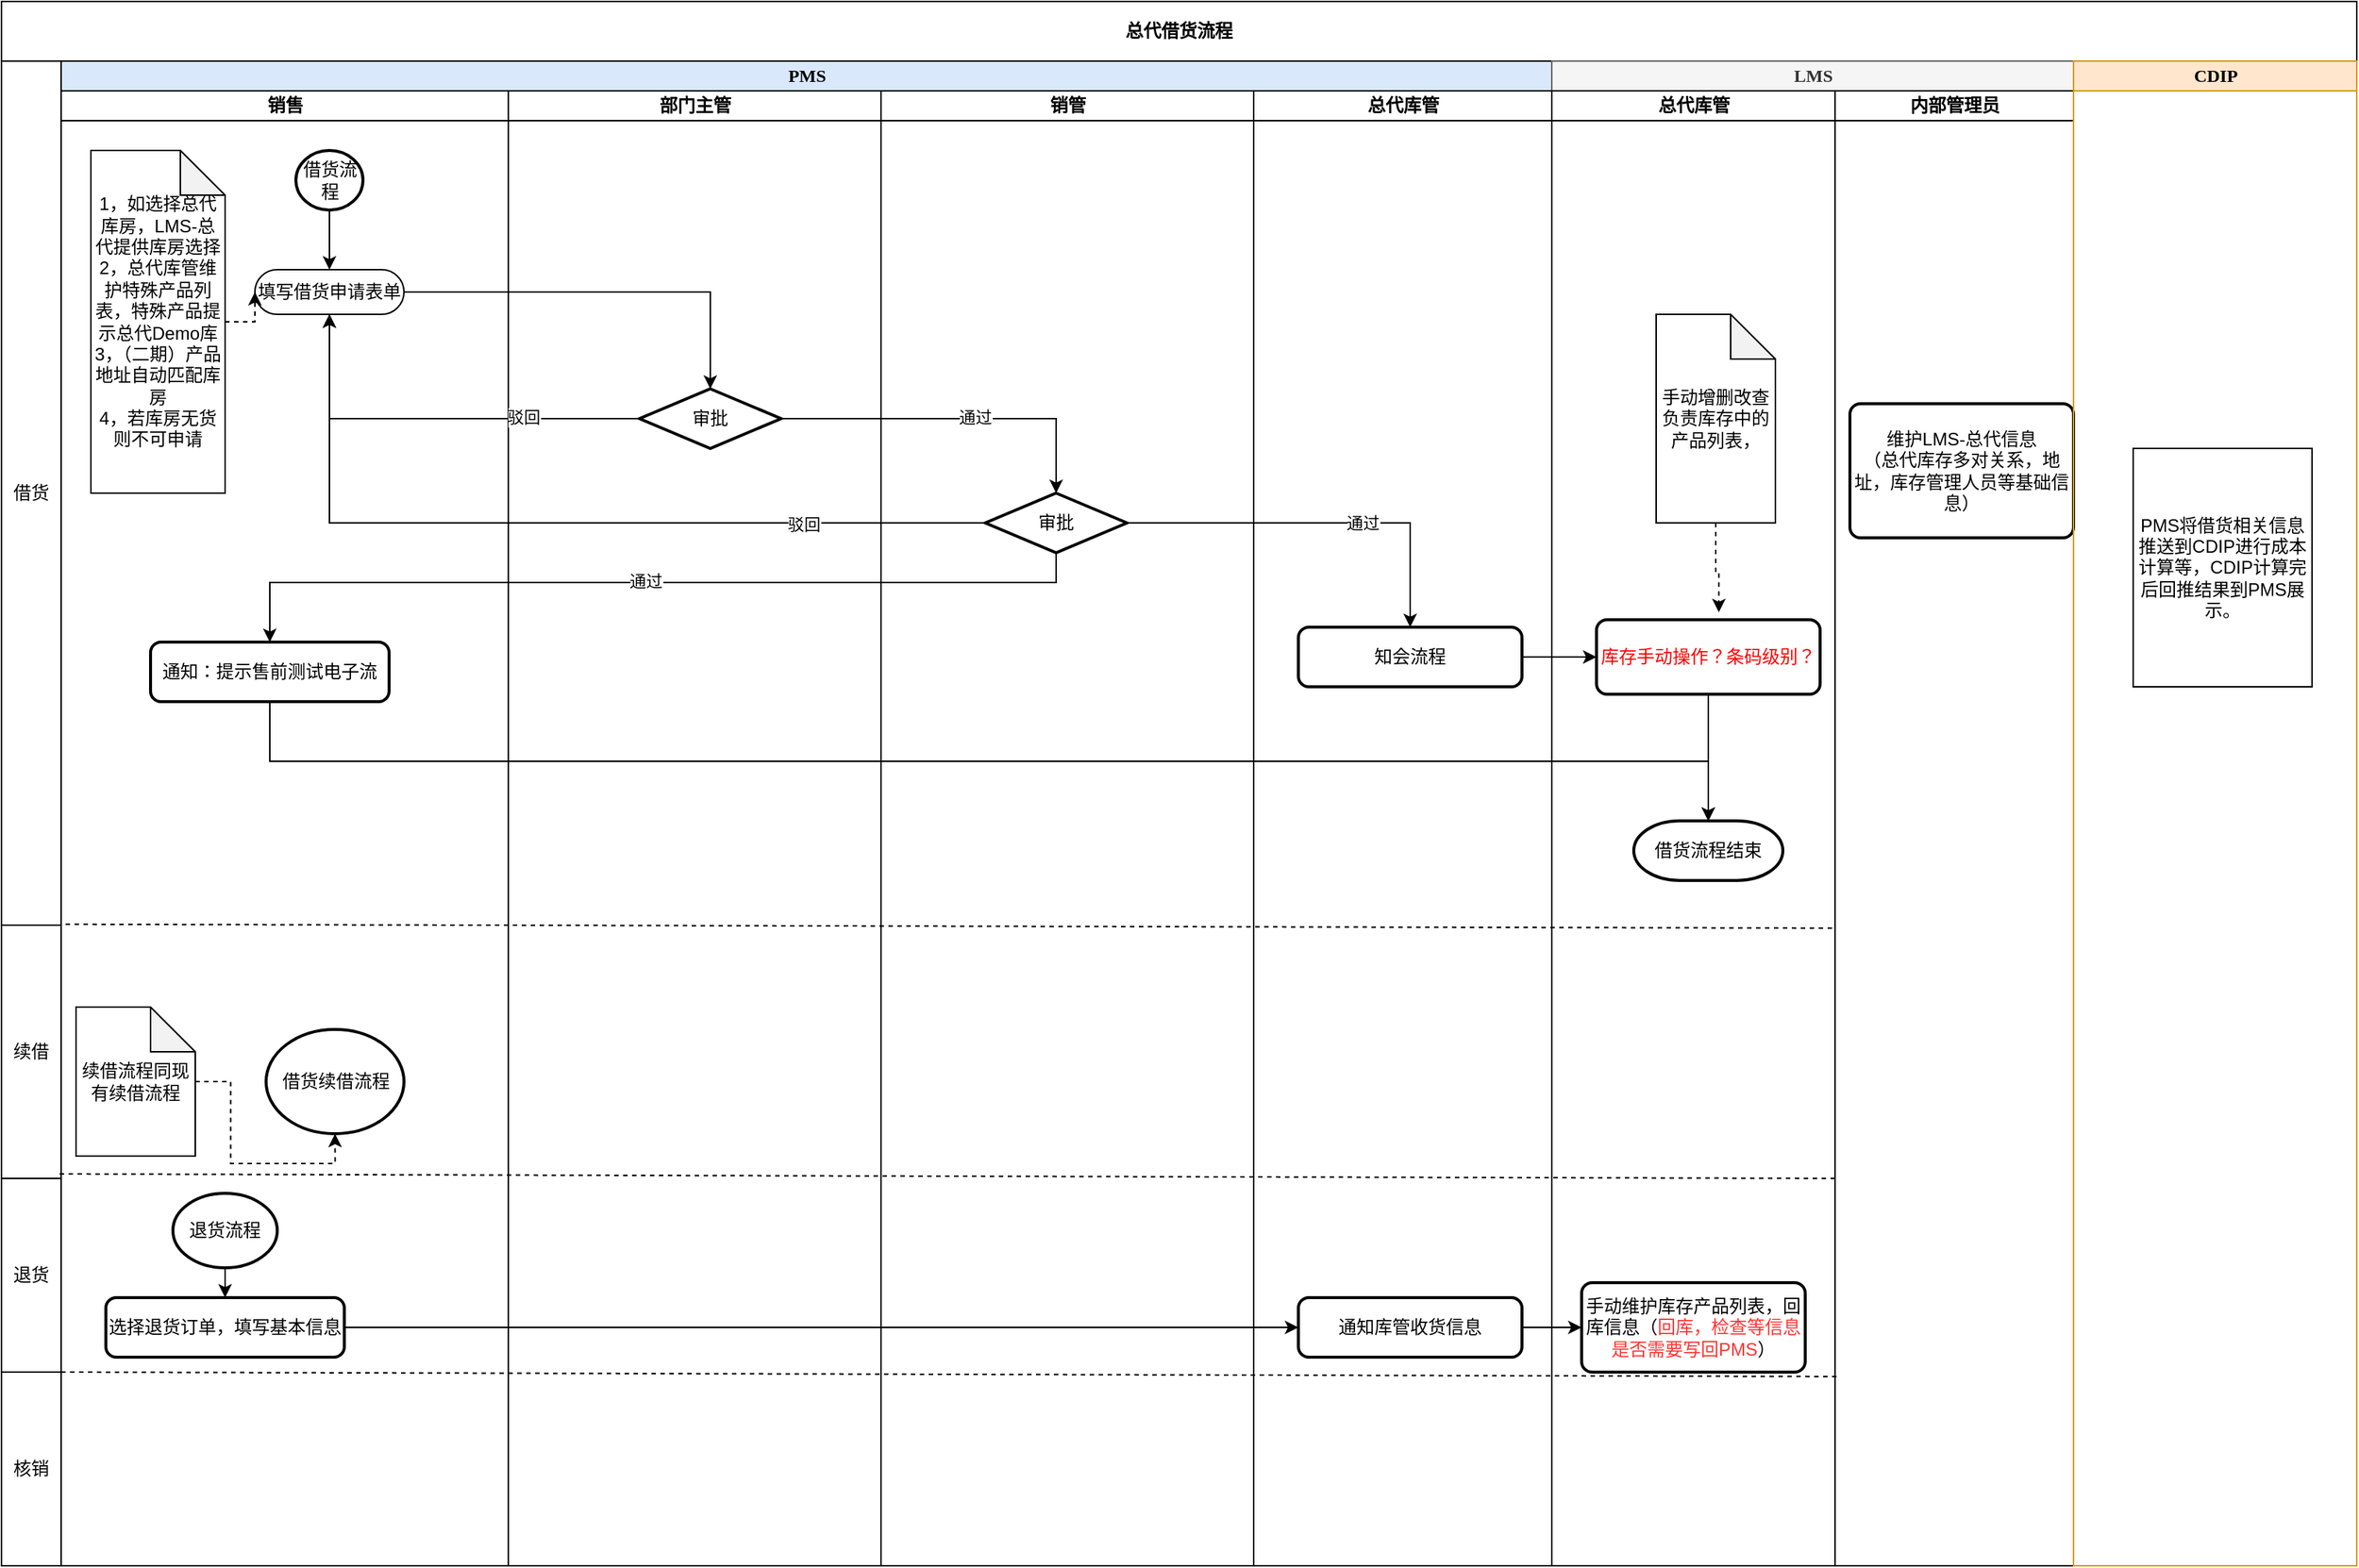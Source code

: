<mxfile version="13.9.9" type="github">
  <diagram name="Page-1" id="0783ab3e-0a74-02c8-0abd-f7b4e66b4bec">
    <mxGraphModel dx="1422" dy="1862" grid="1" gridSize="10" guides="1" tooltips="1" connect="1" arrows="1" fold="1" page="1" pageScale="1" pageWidth="850" pageHeight="1100" background="#ffffff" math="0" shadow="0">
      <root>
        <mxCell id="0" />
        <mxCell id="1" parent="0" />
        <mxCell id="1c1d494c118603dd-1" value="PMS" style="swimlane;html=1;childLayout=stackLayout;startSize=20;rounded=0;shadow=0;comic=0;labelBackgroundColor=none;strokeWidth=1;fontFamily=Verdana;fontSize=12;align=center;fillColor=#dae8fc;strokeColor=#6c8ebf;" parent="1" vertex="1">
          <mxGeometry x="40" y="20" width="1000" height="1010" as="geometry" />
        </mxCell>
        <mxCell id="1c1d494c118603dd-2" value="销售" style="swimlane;html=1;startSize=20;" parent="1c1d494c118603dd-1" vertex="1">
          <mxGeometry y="20" width="300" height="990" as="geometry" />
        </mxCell>
        <mxCell id="IT9iss0If3yiSqDpqN_8-192" style="edgeStyle=orthogonalEdgeStyle;rounded=0;orthogonalLoop=1;jettySize=auto;html=1;entryX=0.5;entryY=0;entryDx=0;entryDy=0;exitX=0.5;exitY=1;exitDx=0;exitDy=0;exitPerimeter=0;" edge="1" parent="1c1d494c118603dd-2" source="IT9iss0If3yiSqDpqN_8-204" target="IT9iss0If3yiSqDpqN_8-188">
          <mxGeometry relative="1" as="geometry">
            <mxPoint x="180" y="90" as="sourcePoint" />
          </mxGeometry>
        </mxCell>
        <mxCell id="IT9iss0If3yiSqDpqN_8-188" value="填写借货申请表单" style="rounded=1;whiteSpace=wrap;html=1;shadow=0;comic=0;labelBackgroundColor=none;strokeWidth=1;fontFamily=Verdana;fontSize=12;align=center;arcSize=50;" vertex="1" parent="1c1d494c118603dd-2">
          <mxGeometry x="130" y="120" width="100" height="30" as="geometry" />
        </mxCell>
        <mxCell id="IT9iss0If3yiSqDpqN_8-204" value="借货流程" style="strokeWidth=2;html=1;shape=mxgraph.flowchart.start_2;whiteSpace=wrap;" vertex="1" parent="1c1d494c118603dd-2">
          <mxGeometry x="157.5" y="40" width="45" height="40" as="geometry" />
        </mxCell>
        <mxCell id="IT9iss0If3yiSqDpqN_8-205" value="通知：提示售前测试电子流" style="rounded=1;whiteSpace=wrap;html=1;absoluteArcSize=1;arcSize=14;strokeWidth=2;" vertex="1" parent="1c1d494c118603dd-2">
          <mxGeometry x="60" y="370" width="160" height="40" as="geometry" />
        </mxCell>
        <mxCell id="IT9iss0If3yiSqDpqN_8-225" style="edgeStyle=orthogonalEdgeStyle;rounded=0;orthogonalLoop=1;jettySize=auto;html=1;entryX=0;entryY=0.5;entryDx=0;entryDy=0;dashed=1;" edge="1" parent="1c1d494c118603dd-2" source="IT9iss0If3yiSqDpqN_8-223" target="IT9iss0If3yiSqDpqN_8-188">
          <mxGeometry relative="1" as="geometry" />
        </mxCell>
        <mxCell id="IT9iss0If3yiSqDpqN_8-223" value="1，如选择总代库房，LMS-总代提供库房选择&lt;br&gt;2，总代库管维护特殊产品列表，特殊产品提示总代Demo库&lt;br&gt;3，（二期）产品地址自动匹配库房&lt;br&gt;4，若库房无货则不可申请" style="shape=note;whiteSpace=wrap;html=1;backgroundOutline=1;darkOpacity=0.05;" vertex="1" parent="1c1d494c118603dd-2">
          <mxGeometry x="20" y="40" width="90" height="230" as="geometry" />
        </mxCell>
        <mxCell id="IT9iss0If3yiSqDpqN_8-251" value="借货续借流程" style="strokeWidth=2;html=1;shape=mxgraph.flowchart.start_2;whiteSpace=wrap;" vertex="1" parent="1c1d494c118603dd-2">
          <mxGeometry x="137.5" y="630" width="92.5" height="70" as="geometry" />
        </mxCell>
        <mxCell id="IT9iss0If3yiSqDpqN_8-253" style="edgeStyle=orthogonalEdgeStyle;rounded=0;orthogonalLoop=1;jettySize=auto;html=1;entryX=0.5;entryY=1;entryDx=0;entryDy=0;entryPerimeter=0;dashed=1;" edge="1" parent="1c1d494c118603dd-2" source="IT9iss0If3yiSqDpqN_8-252" target="IT9iss0If3yiSqDpqN_8-251">
          <mxGeometry relative="1" as="geometry" />
        </mxCell>
        <mxCell id="IT9iss0If3yiSqDpqN_8-252" value="续借流程同现有续借流程" style="shape=note;whiteSpace=wrap;html=1;backgroundOutline=1;darkOpacity=0.05;" vertex="1" parent="1c1d494c118603dd-2">
          <mxGeometry x="10" y="615" width="80" height="100" as="geometry" />
        </mxCell>
        <mxCell id="IT9iss0If3yiSqDpqN_8-287" style="edgeStyle=orthogonalEdgeStyle;rounded=0;orthogonalLoop=1;jettySize=auto;html=1;entryX=0.5;entryY=0;entryDx=0;entryDy=0;" edge="1" parent="1c1d494c118603dd-2" source="IT9iss0If3yiSqDpqN_8-285" target="IT9iss0If3yiSqDpqN_8-286">
          <mxGeometry relative="1" as="geometry" />
        </mxCell>
        <mxCell id="IT9iss0If3yiSqDpqN_8-285" value="退货流程" style="strokeWidth=2;html=1;shape=mxgraph.flowchart.start_2;whiteSpace=wrap;" vertex="1" parent="1c1d494c118603dd-2">
          <mxGeometry x="75" y="740" width="70" height="50" as="geometry" />
        </mxCell>
        <mxCell id="IT9iss0If3yiSqDpqN_8-286" value="选择退货订单，填写基本信息" style="rounded=1;whiteSpace=wrap;html=1;absoluteArcSize=1;arcSize=14;strokeWidth=2;" vertex="1" parent="1c1d494c118603dd-2">
          <mxGeometry x="30" y="810" width="160" height="40" as="geometry" />
        </mxCell>
        <mxCell id="1c1d494c118603dd-3" value="部门主管" style="swimlane;html=1;startSize=20;" parent="1c1d494c118603dd-1" vertex="1">
          <mxGeometry x="300" y="20" width="250" height="990" as="geometry" />
        </mxCell>
        <mxCell id="IT9iss0If3yiSqDpqN_8-190" value="审批" style="strokeWidth=2;html=1;shape=mxgraph.flowchart.decision;whiteSpace=wrap;" vertex="1" parent="1c1d494c118603dd-3">
          <mxGeometry x="88" y="200" width="95" height="40" as="geometry" />
        </mxCell>
        <mxCell id="IT9iss0If3yiSqDpqN_8-284" value="" style="endArrow=none;html=1;exitX=0.975;exitY=-0.023;exitDx=0;exitDy=0;exitPerimeter=0;dashed=1;" edge="1" parent="1c1d494c118603dd-3">
          <mxGeometry width="50" height="50" relative="1" as="geometry">
            <mxPoint x="-300" y="860.0" as="sourcePoint" />
            <mxPoint x="891" y="862.99" as="targetPoint" />
          </mxGeometry>
        </mxCell>
        <mxCell id="IT9iss0If3yiSqDpqN_8-1" value="销管" style="swimlane;html=1;startSize=20;" vertex="1" parent="1c1d494c118603dd-1">
          <mxGeometry x="550" y="20" width="250" height="990" as="geometry">
            <mxRectangle x="500" y="20" width="30" height="970" as="alternateBounds" />
          </mxGeometry>
        </mxCell>
        <mxCell id="IT9iss0If3yiSqDpqN_8-195" value="审批" style="strokeWidth=2;html=1;shape=mxgraph.flowchart.decision;whiteSpace=wrap;" vertex="1" parent="IT9iss0If3yiSqDpqN_8-1">
          <mxGeometry x="70" y="270" width="95" height="40" as="geometry" />
        </mxCell>
        <mxCell id="1c1d494c118603dd-4" value="总代库管" style="swimlane;html=1;startSize=20;" parent="1c1d494c118603dd-1" vertex="1">
          <mxGeometry x="800" y="20" width="200" height="990" as="geometry" />
        </mxCell>
        <mxCell id="IT9iss0If3yiSqDpqN_8-206" value="知会流程" style="rounded=1;whiteSpace=wrap;html=1;absoluteArcSize=1;arcSize=14;strokeWidth=2;" vertex="1" parent="1c1d494c118603dd-4">
          <mxGeometry x="30" y="360" width="150" height="40" as="geometry" />
        </mxCell>
        <mxCell id="IT9iss0If3yiSqDpqN_8-289" value="通知库管收货信息" style="rounded=1;whiteSpace=wrap;html=1;absoluteArcSize=1;arcSize=14;strokeWidth=2;" vertex="1" parent="1c1d494c118603dd-4">
          <mxGeometry x="30" y="810" width="150" height="40" as="geometry" />
        </mxCell>
        <mxCell id="IT9iss0If3yiSqDpqN_8-193" style="edgeStyle=orthogonalEdgeStyle;rounded=0;orthogonalLoop=1;jettySize=auto;html=1;entryX=0.5;entryY=0;entryDx=0;entryDy=0;entryPerimeter=0;" edge="1" parent="1c1d494c118603dd-1" source="IT9iss0If3yiSqDpqN_8-188" target="IT9iss0If3yiSqDpqN_8-190">
          <mxGeometry relative="1" as="geometry" />
        </mxCell>
        <mxCell id="IT9iss0If3yiSqDpqN_8-198" value="&lt;br&gt;" style="edgeLabel;html=1;align=center;verticalAlign=middle;resizable=0;points=[];" vertex="1" connectable="0" parent="IT9iss0If3yiSqDpqN_8-193">
          <mxGeometry x="0.666" y="2" relative="1" as="geometry">
            <mxPoint as="offset" />
          </mxGeometry>
        </mxCell>
        <mxCell id="IT9iss0If3yiSqDpqN_8-197" style="edgeStyle=orthogonalEdgeStyle;rounded=0;orthogonalLoop=1;jettySize=auto;html=1;entryX=0.5;entryY=0;entryDx=0;entryDy=0;entryPerimeter=0;" edge="1" parent="1c1d494c118603dd-1" source="IT9iss0If3yiSqDpqN_8-190" target="IT9iss0If3yiSqDpqN_8-195">
          <mxGeometry relative="1" as="geometry" />
        </mxCell>
        <mxCell id="IT9iss0If3yiSqDpqN_8-199" value="通过" style="edgeLabel;html=1;align=center;verticalAlign=middle;resizable=0;points=[];" vertex="1" connectable="0" parent="IT9iss0If3yiSqDpqN_8-197">
          <mxGeometry x="0.109" y="1" relative="1" as="geometry">
            <mxPoint as="offset" />
          </mxGeometry>
        </mxCell>
        <mxCell id="IT9iss0If3yiSqDpqN_8-200" style="edgeStyle=orthogonalEdgeStyle;rounded=0;orthogonalLoop=1;jettySize=auto;html=1;entryX=0.5;entryY=1;entryDx=0;entryDy=0;" edge="1" parent="1c1d494c118603dd-1" source="IT9iss0If3yiSqDpqN_8-190" target="IT9iss0If3yiSqDpqN_8-188">
          <mxGeometry relative="1" as="geometry" />
        </mxCell>
        <mxCell id="IT9iss0If3yiSqDpqN_8-201" value="驳回" style="edgeLabel;html=1;align=center;verticalAlign=middle;resizable=0;points=[];" vertex="1" connectable="0" parent="IT9iss0If3yiSqDpqN_8-200">
          <mxGeometry x="-0.435" y="-1" relative="1" as="geometry">
            <mxPoint as="offset" />
          </mxGeometry>
        </mxCell>
        <mxCell id="IT9iss0If3yiSqDpqN_8-202" style="edgeStyle=orthogonalEdgeStyle;rounded=0;orthogonalLoop=1;jettySize=auto;html=1;entryX=0.5;entryY=1;entryDx=0;entryDy=0;" edge="1" parent="1c1d494c118603dd-1" source="IT9iss0If3yiSqDpqN_8-195" target="IT9iss0If3yiSqDpqN_8-188">
          <mxGeometry relative="1" as="geometry" />
        </mxCell>
        <mxCell id="IT9iss0If3yiSqDpqN_8-203" value="驳回" style="edgeLabel;html=1;align=center;verticalAlign=middle;resizable=0;points=[];" vertex="1" connectable="0" parent="IT9iss0If3yiSqDpqN_8-202">
          <mxGeometry x="-0.58" y="1" relative="1" as="geometry">
            <mxPoint as="offset" />
          </mxGeometry>
        </mxCell>
        <mxCell id="IT9iss0If3yiSqDpqN_8-207" style="edgeStyle=orthogonalEdgeStyle;rounded=0;orthogonalLoop=1;jettySize=auto;html=1;entryX=0.5;entryY=0;entryDx=0;entryDy=0;" edge="1" parent="1c1d494c118603dd-1" source="IT9iss0If3yiSqDpqN_8-195" target="IT9iss0If3yiSqDpqN_8-205">
          <mxGeometry relative="1" as="geometry">
            <Array as="points">
              <mxPoint x="668" y="350" />
              <mxPoint x="140" y="350" />
            </Array>
          </mxGeometry>
        </mxCell>
        <mxCell id="IT9iss0If3yiSqDpqN_8-208" value="通过" style="edgeLabel;html=1;align=center;verticalAlign=middle;resizable=0;points=[];" vertex="1" connectable="0" parent="IT9iss0If3yiSqDpqN_8-207">
          <mxGeometry x="0.009" y="-1" relative="1" as="geometry">
            <mxPoint x="1" as="offset" />
          </mxGeometry>
        </mxCell>
        <mxCell id="IT9iss0If3yiSqDpqN_8-209" style="edgeStyle=orthogonalEdgeStyle;rounded=0;orthogonalLoop=1;jettySize=auto;html=1;entryX=0.5;entryY=0;entryDx=0;entryDy=0;" edge="1" parent="1c1d494c118603dd-1" source="IT9iss0If3yiSqDpqN_8-195" target="IT9iss0If3yiSqDpqN_8-206">
          <mxGeometry relative="1" as="geometry" />
        </mxCell>
        <mxCell id="IT9iss0If3yiSqDpqN_8-210" value="通过" style="edgeLabel;html=1;align=center;verticalAlign=middle;resizable=0;points=[];" vertex="1" connectable="0" parent="IT9iss0If3yiSqDpqN_8-209">
          <mxGeometry x="0.216" relative="1" as="geometry">
            <mxPoint as="offset" />
          </mxGeometry>
        </mxCell>
        <mxCell id="IT9iss0If3yiSqDpqN_8-288" style="edgeStyle=orthogonalEdgeStyle;rounded=0;orthogonalLoop=1;jettySize=auto;html=1;entryX=0;entryY=0.5;entryDx=0;entryDy=0;" edge="1" parent="1c1d494c118603dd-1" source="IT9iss0If3yiSqDpqN_8-286" target="IT9iss0If3yiSqDpqN_8-289">
          <mxGeometry relative="1" as="geometry">
            <mxPoint x="870" y="850" as="targetPoint" />
          </mxGeometry>
        </mxCell>
        <mxCell id="IT9iss0If3yiSqDpqN_8-105" value="" style="shape=table;html=1;whiteSpace=wrap;startSize=0;container=1;collapsible=0;childLayout=tableLayout;" vertex="1" parent="1">
          <mxGeometry y="-20" width="1580" height="40" as="geometry" />
        </mxCell>
        <mxCell id="IT9iss0If3yiSqDpqN_8-106" value="" style="shape=partialRectangle;html=1;whiteSpace=wrap;collapsible=0;dropTarget=0;pointerEvents=0;fillColor=none;top=0;left=0;bottom=0;right=0;points=[[0,0.5],[1,0.5]];portConstraint=eastwest;" vertex="1" parent="IT9iss0If3yiSqDpqN_8-105">
          <mxGeometry width="1580" height="40" as="geometry" />
        </mxCell>
        <mxCell id="IT9iss0If3yiSqDpqN_8-107" value="&lt;span style=&quot;font-family: &amp;#34;verdana&amp;#34; ; font-weight: 700&quot;&gt;总代借货流程&lt;/span&gt;" style="shape=partialRectangle;html=1;whiteSpace=wrap;connectable=0;overflow=hidden;fillColor=none;top=0;left=0;bottom=0;right=0;" vertex="1" parent="IT9iss0If3yiSqDpqN_8-106">
          <mxGeometry width="1580" height="40" as="geometry" />
        </mxCell>
        <mxCell id="IT9iss0If3yiSqDpqN_8-109" value="LMS" style="swimlane;html=1;childLayout=stackLayout;startSize=20;rounded=0;shadow=0;comic=0;labelBackgroundColor=none;strokeWidth=1;fontFamily=Verdana;fontSize=12;align=center;fillColor=#f5f5f5;strokeColor=#666666;fontColor=#333333;" vertex="1" parent="1">
          <mxGeometry x="1040" y="20" width="350" height="1010" as="geometry" />
        </mxCell>
        <mxCell id="IT9iss0If3yiSqDpqN_8-110" value="总代库管" style="swimlane;html=1;startSize=20;" vertex="1" parent="IT9iss0If3yiSqDpqN_8-109">
          <mxGeometry y="20" width="190" height="990" as="geometry" />
        </mxCell>
        <mxCell id="IT9iss0If3yiSqDpqN_8-215" style="edgeStyle=orthogonalEdgeStyle;rounded=0;orthogonalLoop=1;jettySize=auto;html=1;entryX=0.5;entryY=0;entryDx=0;entryDy=0;entryPerimeter=0;" edge="1" parent="IT9iss0If3yiSqDpqN_8-110" source="IT9iss0If3yiSqDpqN_8-211" target="IT9iss0If3yiSqDpqN_8-214">
          <mxGeometry relative="1" as="geometry" />
        </mxCell>
        <mxCell id="IT9iss0If3yiSqDpqN_8-211" value="&lt;font color=&quot;#ff0000&quot;&gt;库存手动操作？条码级别？&lt;/font&gt;" style="rounded=1;whiteSpace=wrap;html=1;absoluteArcSize=1;arcSize=14;strokeWidth=2;" vertex="1" parent="IT9iss0If3yiSqDpqN_8-110">
          <mxGeometry x="30" y="355" width="150" height="50" as="geometry" />
        </mxCell>
        <mxCell id="IT9iss0If3yiSqDpqN_8-214" value="借货流程结束" style="strokeWidth=2;html=1;shape=mxgraph.flowchart.terminator;whiteSpace=wrap;" vertex="1" parent="IT9iss0If3yiSqDpqN_8-110">
          <mxGeometry x="55" y="490" width="100" height="40" as="geometry" />
        </mxCell>
        <mxCell id="IT9iss0If3yiSqDpqN_8-227" style="edgeStyle=orthogonalEdgeStyle;rounded=0;orthogonalLoop=1;jettySize=auto;html=1;entryX=0.547;entryY=-0.1;entryDx=0;entryDy=0;entryPerimeter=0;dashed=1;" edge="1" parent="IT9iss0If3yiSqDpqN_8-110" source="IT9iss0If3yiSqDpqN_8-226" target="IT9iss0If3yiSqDpqN_8-211">
          <mxGeometry relative="1" as="geometry" />
        </mxCell>
        <mxCell id="IT9iss0If3yiSqDpqN_8-226" value="手动增删改查负责库存中的产品列表，" style="shape=note;whiteSpace=wrap;html=1;backgroundOutline=1;darkOpacity=0.05;" vertex="1" parent="IT9iss0If3yiSqDpqN_8-110">
          <mxGeometry x="70" y="150" width="80" height="140" as="geometry" />
        </mxCell>
        <mxCell id="IT9iss0If3yiSqDpqN_8-290" value="手动维护库存产品列表，回库信息（&lt;font color=&quot;#ff3333&quot;&gt;回库，检查等信息是否需要写回PMS&lt;/font&gt;）" style="rounded=1;whiteSpace=wrap;html=1;absoluteArcSize=1;arcSize=14;strokeWidth=2;" vertex="1" parent="IT9iss0If3yiSqDpqN_8-110">
          <mxGeometry x="20" y="800" width="150" height="60" as="geometry" />
        </mxCell>
        <mxCell id="IT9iss0If3yiSqDpqN_8-189" value="内部管理员" style="swimlane;html=1;startSize=20;" vertex="1" parent="IT9iss0If3yiSqDpqN_8-109">
          <mxGeometry x="190" y="20" width="160" height="990" as="geometry" />
        </mxCell>
        <mxCell id="IT9iss0If3yiSqDpqN_8-228" value="维护LMS-总代信息&lt;br&gt;（总代库存多对关系，地址，库存管理人员等基础信息）" style="rounded=1;whiteSpace=wrap;html=1;absoluteArcSize=1;arcSize=14;strokeWidth=2;" vertex="1" parent="IT9iss0If3yiSqDpqN_8-189">
          <mxGeometry x="10" y="210" width="150" height="90" as="geometry" />
        </mxCell>
        <mxCell id="IT9iss0If3yiSqDpqN_8-212" style="edgeStyle=orthogonalEdgeStyle;rounded=0;orthogonalLoop=1;jettySize=auto;html=1;entryX=0;entryY=0.5;entryDx=0;entryDy=0;" edge="1" parent="1" source="IT9iss0If3yiSqDpqN_8-206" target="IT9iss0If3yiSqDpqN_8-211">
          <mxGeometry relative="1" as="geometry" />
        </mxCell>
        <mxCell id="IT9iss0If3yiSqDpqN_8-216" style="edgeStyle=orthogonalEdgeStyle;rounded=0;orthogonalLoop=1;jettySize=auto;html=1;entryX=0.5;entryY=0;entryDx=0;entryDy=0;entryPerimeter=0;" edge="1" parent="1" source="IT9iss0If3yiSqDpqN_8-205" target="IT9iss0If3yiSqDpqN_8-214">
          <mxGeometry relative="1" as="geometry">
            <Array as="points">
              <mxPoint x="180" y="490" />
              <mxPoint x="1145" y="490" />
            </Array>
          </mxGeometry>
        </mxCell>
        <mxCell id="IT9iss0If3yiSqDpqN_8-254" value="CDIP" style="swimlane;html=1;childLayout=stackLayout;startSize=20;rounded=0;shadow=0;comic=0;labelBackgroundColor=none;strokeWidth=1;fontFamily=Verdana;fontSize=12;align=center;fillColor=#ffe6cc;strokeColor=#d79b00;" vertex="1" parent="1">
          <mxGeometry x="1390" y="20" width="190" height="1010" as="geometry" />
        </mxCell>
        <mxCell id="IT9iss0If3yiSqDpqN_8-264" value="PMS将借货相关信息推送到CDIP进行成本计算等，CDIP计算完后回推结果到PMS展示。" style="whiteSpace=wrap;html=1;" vertex="1" parent="1">
          <mxGeometry x="1430" y="280" width="120" height="160" as="geometry" />
        </mxCell>
        <mxCell id="IT9iss0If3yiSqDpqN_8-267" value="" style="endArrow=none;html=1;exitX=1.075;exitY=-0.001;exitDx=0;exitDy=0;exitPerimeter=0;dashed=1;" edge="1" parent="1">
          <mxGeometry width="50" height="50" relative="1" as="geometry">
            <mxPoint x="43" y="599.393" as="sourcePoint" />
            <mxPoint x="1230" y="602" as="targetPoint" />
          </mxGeometry>
        </mxCell>
        <mxCell id="IT9iss0If3yiSqDpqN_8-270" value="" style="shape=table;html=1;whiteSpace=wrap;startSize=0;container=1;collapsible=0;childLayout=tableLayout;" vertex="1" parent="1">
          <mxGeometry y="20" width="40" height="580" as="geometry" />
        </mxCell>
        <mxCell id="IT9iss0If3yiSqDpqN_8-271" value="" style="shape=partialRectangle;html=1;whiteSpace=wrap;collapsible=0;dropTarget=0;pointerEvents=0;fillColor=none;top=0;left=0;bottom=0;right=0;points=[[0,0.5],[1,0.5]];portConstraint=eastwest;" vertex="1" parent="IT9iss0If3yiSqDpqN_8-270">
          <mxGeometry width="40" height="580" as="geometry" />
        </mxCell>
        <mxCell id="IT9iss0If3yiSqDpqN_8-272" value="借货" style="shape=partialRectangle;html=1;whiteSpace=wrap;connectable=0;overflow=hidden;fillColor=none;top=0;left=0;bottom=0;right=0;" vertex="1" parent="IT9iss0If3yiSqDpqN_8-271">
          <mxGeometry width="40" height="580" as="geometry" />
        </mxCell>
        <mxCell id="IT9iss0If3yiSqDpqN_8-273" value="" style="shape=table;html=1;whiteSpace=wrap;startSize=0;container=1;collapsible=0;childLayout=tableLayout;" vertex="1" parent="1">
          <mxGeometry y="600" width="40" height="170" as="geometry" />
        </mxCell>
        <mxCell id="IT9iss0If3yiSqDpqN_8-274" value="" style="shape=partialRectangle;html=1;whiteSpace=wrap;collapsible=0;dropTarget=0;pointerEvents=0;fillColor=none;top=0;left=0;bottom=0;right=0;points=[[0,0.5],[1,0.5]];portConstraint=eastwest;" vertex="1" parent="IT9iss0If3yiSqDpqN_8-273">
          <mxGeometry width="40" height="170" as="geometry" />
        </mxCell>
        <mxCell id="IT9iss0If3yiSqDpqN_8-275" value="续借" style="shape=partialRectangle;html=1;whiteSpace=wrap;connectable=0;overflow=hidden;fillColor=none;top=0;left=0;bottom=0;right=0;" vertex="1" parent="IT9iss0If3yiSqDpqN_8-274">
          <mxGeometry width="40" height="170" as="geometry" />
        </mxCell>
        <mxCell id="IT9iss0If3yiSqDpqN_8-276" value="" style="shape=table;html=1;whiteSpace=wrap;startSize=0;container=1;collapsible=0;childLayout=tableLayout;" vertex="1" parent="1">
          <mxGeometry y="770" width="40" height="130" as="geometry" />
        </mxCell>
        <mxCell id="IT9iss0If3yiSqDpqN_8-277" value="" style="shape=partialRectangle;html=1;whiteSpace=wrap;collapsible=0;dropTarget=0;pointerEvents=0;fillColor=none;top=0;left=0;bottom=0;right=0;points=[[0,0.5],[1,0.5]];portConstraint=eastwest;" vertex="1" parent="IT9iss0If3yiSqDpqN_8-276">
          <mxGeometry width="40" height="130" as="geometry" />
        </mxCell>
        <mxCell id="IT9iss0If3yiSqDpqN_8-278" value="退货" style="shape=partialRectangle;html=1;whiteSpace=wrap;connectable=0;overflow=hidden;fillColor=none;top=0;left=0;bottom=0;right=0;" vertex="1" parent="IT9iss0If3yiSqDpqN_8-277">
          <mxGeometry width="40" height="130" as="geometry" />
        </mxCell>
        <mxCell id="IT9iss0If3yiSqDpqN_8-280" value="" style="shape=table;html=1;whiteSpace=wrap;startSize=0;container=1;collapsible=0;childLayout=tableLayout;" vertex="1" parent="1">
          <mxGeometry y="900" width="40" height="130" as="geometry" />
        </mxCell>
        <mxCell id="IT9iss0If3yiSqDpqN_8-281" value="" style="shape=partialRectangle;html=1;whiteSpace=wrap;collapsible=0;dropTarget=0;pointerEvents=0;fillColor=none;top=0;left=0;bottom=0;right=0;points=[[0,0.5],[1,0.5]];portConstraint=eastwest;" vertex="1" parent="IT9iss0If3yiSqDpqN_8-280">
          <mxGeometry width="40" height="130" as="geometry" />
        </mxCell>
        <mxCell id="IT9iss0If3yiSqDpqN_8-282" value="核销" style="shape=partialRectangle;html=1;whiteSpace=wrap;connectable=0;overflow=hidden;fillColor=none;top=0;left=0;bottom=0;right=0;" vertex="1" parent="IT9iss0If3yiSqDpqN_8-281">
          <mxGeometry width="40" height="130" as="geometry" />
        </mxCell>
        <mxCell id="IT9iss0If3yiSqDpqN_8-283" value="" style="endArrow=none;html=1;exitX=0.975;exitY=-0.023;exitDx=0;exitDy=0;exitPerimeter=0;dashed=1;" edge="1" parent="1" source="IT9iss0If3yiSqDpqN_8-277">
          <mxGeometry width="50" height="50" relative="1" as="geometry">
            <mxPoint x="50" y="770" as="sourcePoint" />
            <mxPoint x="1230" y="770" as="targetPoint" />
          </mxGeometry>
        </mxCell>
        <mxCell id="IT9iss0If3yiSqDpqN_8-291" style="edgeStyle=orthogonalEdgeStyle;rounded=0;orthogonalLoop=1;jettySize=auto;html=1;" edge="1" parent="1" source="IT9iss0If3yiSqDpqN_8-289" target="IT9iss0If3yiSqDpqN_8-290">
          <mxGeometry relative="1" as="geometry" />
        </mxCell>
      </root>
    </mxGraphModel>
  </diagram>
</mxfile>
